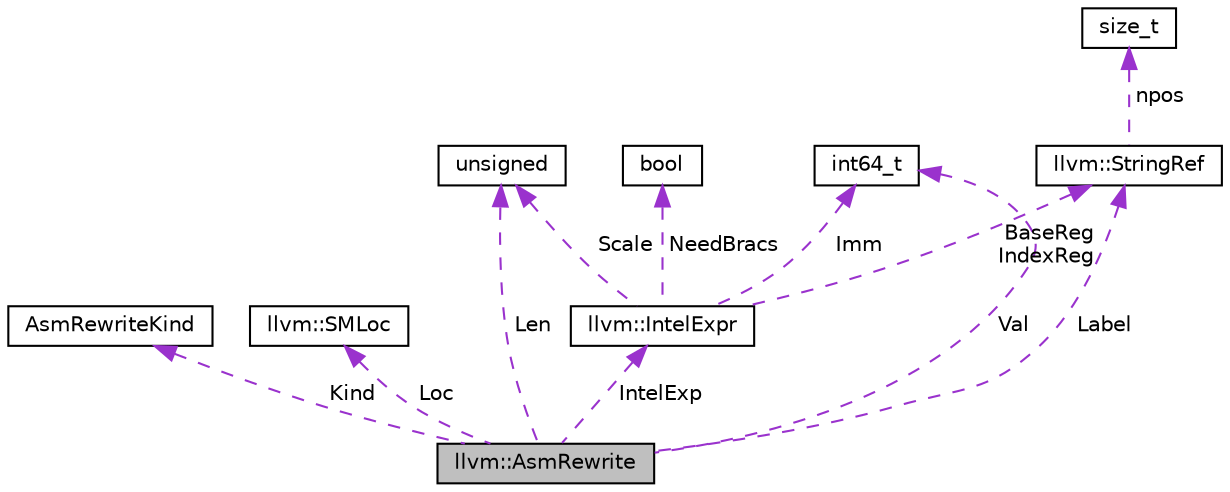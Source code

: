 digraph "llvm::AsmRewrite"
{
 // LATEX_PDF_SIZE
  bgcolor="transparent";
  edge [fontname="Helvetica",fontsize="10",labelfontname="Helvetica",labelfontsize="10"];
  node [fontname="Helvetica",fontsize="10",shape="box"];
  Node1 [label="llvm::AsmRewrite",height=0.2,width=0.4,color="black", fillcolor="grey75", style="filled", fontcolor="black",tooltip=" "];
  Node2 -> Node1 [dir="back",color="darkorchid3",fontsize="10",style="dashed",label=" Kind" ,fontname="Helvetica"];
  Node2 [label="AsmRewriteKind",height=0.2,width=0.4,color="black",tooltip=" "];
  Node3 -> Node1 [dir="back",color="darkorchid3",fontsize="10",style="dashed",label=" Loc" ,fontname="Helvetica"];
  Node3 [label="llvm::SMLoc",height=0.2,width=0.4,color="black",URL="$classllvm_1_1SMLoc.html",tooltip="Represents a location in source code."];
  Node4 -> Node1 [dir="back",color="darkorchid3",fontsize="10",style="dashed",label=" Len" ,fontname="Helvetica"];
  Node4 [label="unsigned",height=0.2,width=0.4,color="black",URL="$classunsigned.html",tooltip=" "];
  Node5 -> Node1 [dir="back",color="darkorchid3",fontsize="10",style="dashed",label=" Val" ,fontname="Helvetica"];
  Node5 [label="int64_t",height=0.2,width=0.4,color="black",tooltip=" "];
  Node6 -> Node1 [dir="back",color="darkorchid3",fontsize="10",style="dashed",label=" Label" ,fontname="Helvetica"];
  Node6 [label="llvm::StringRef",height=0.2,width=0.4,color="black",URL="$classllvm_1_1StringRef.html",tooltip="StringRef - Represent a constant reference to a string, i.e."];
  Node7 -> Node6 [dir="back",color="darkorchid3",fontsize="10",style="dashed",label=" npos" ,fontname="Helvetica"];
  Node7 [label="size_t",height=0.2,width=0.4,color="black",URL="$classsize__t.html",tooltip=" "];
  Node8 -> Node1 [dir="back",color="darkorchid3",fontsize="10",style="dashed",label=" IntelExp" ,fontname="Helvetica"];
  Node8 [label="llvm::IntelExpr",height=0.2,width=0.4,color="black",URL="$structllvm_1_1IntelExpr.html",tooltip=" "];
  Node9 -> Node8 [dir="back",color="darkorchid3",fontsize="10",style="dashed",label=" NeedBracs" ,fontname="Helvetica"];
  Node9 [label="bool",height=0.2,width=0.4,color="black",URL="$classbool.html",tooltip=" "];
  Node5 -> Node8 [dir="back",color="darkorchid3",fontsize="10",style="dashed",label=" Imm" ,fontname="Helvetica"];
  Node6 -> Node8 [dir="back",color="darkorchid3",fontsize="10",style="dashed",label=" BaseReg\nIndexReg" ,fontname="Helvetica"];
  Node4 -> Node8 [dir="back",color="darkorchid3",fontsize="10",style="dashed",label=" Scale" ,fontname="Helvetica"];
}
